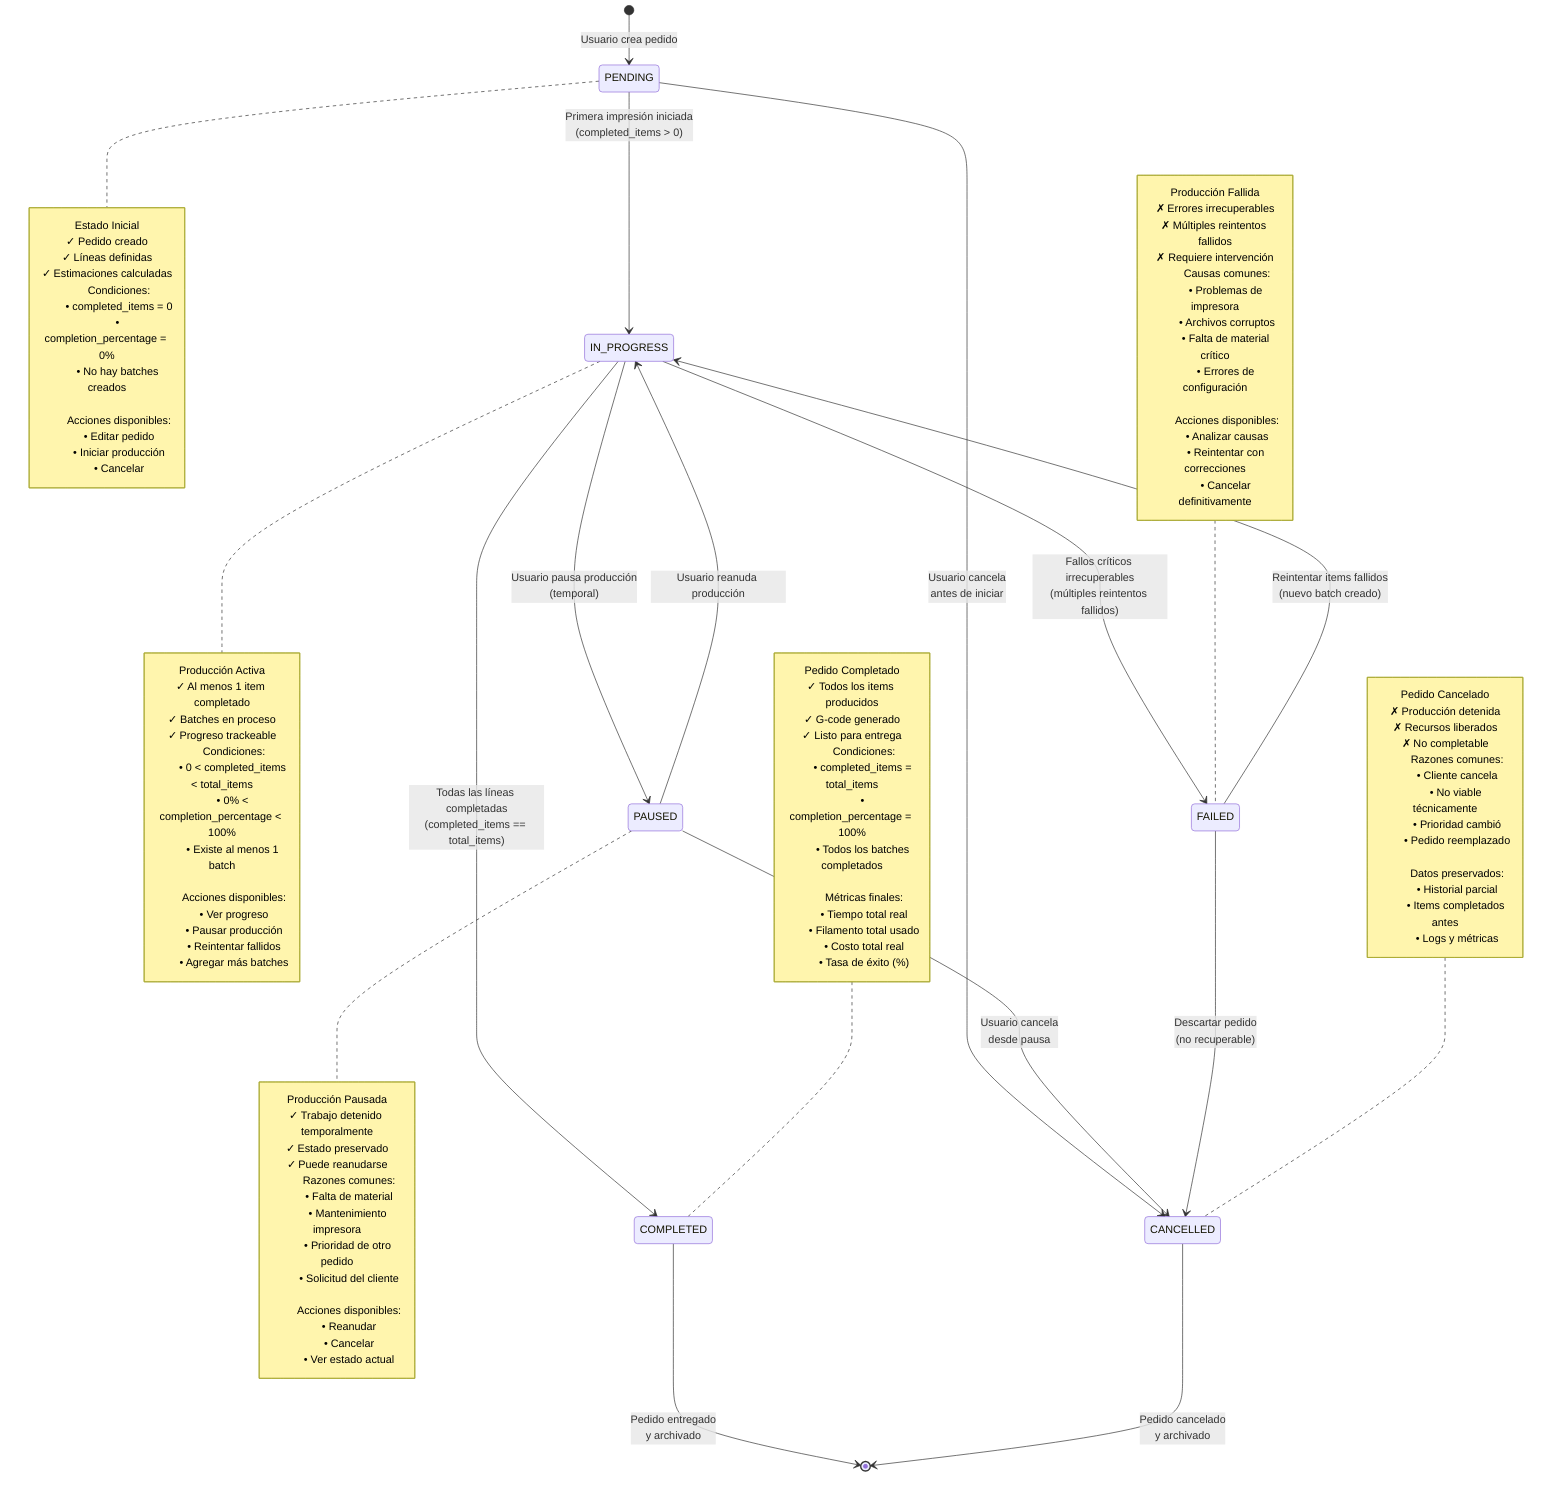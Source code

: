 stateDiagram-v2
    [*] --> PENDING: Usuario crea pedido
    
    PENDING --> IN_PROGRESS: Primera impresión iniciada<br/>(completed_items > 0)
    PENDING --> CANCELLED: Usuario cancela<br/>antes de iniciar
    
    IN_PROGRESS --> PAUSED: Usuario pausa producción<br/>(temporal)
    IN_PROGRESS --> COMPLETED: Todas las líneas completadas<br/>(completed_items == total_items)
    IN_PROGRESS --> FAILED: Fallos críticos irrecuperables<br/>(múltiples reintentos fallidos)
    
    PAUSED --> IN_PROGRESS: Usuario reanuda producción
    PAUSED --> CANCELLED: Usuario cancela<br/>desde pausa
    
    FAILED --> IN_PROGRESS: Reintentar items fallidos<br/>(nuevo batch creado)
    FAILED --> CANCELLED: Descartar pedido<br/>(no recuperable)
    
    COMPLETED --> [*]: Pedido entregado<br/>y archivado
    CANCELLED --> [*]: Pedido cancelado<br/>y archivado
    
    note right of PENDING
        Estado Inicial
        ✓ Pedido creado
        ✓ Líneas definidas
        ✓ Estimaciones calculadas
        
        Condiciones:
        • completed_items = 0
        • completion_percentage = 0%
        • No hay batches creados
        
        Acciones disponibles:
        • Editar pedido
        • Iniciar producción
        • Cancelar
    end note
    
    note right of IN_PROGRESS
        Producción Activa
        ✓ Al menos 1 item completado
        ✓ Batches en proceso
        ✓ Progreso trackeable
        
        Condiciones:
        • 0 < completed_items < total_items
        • 0% < completion_percentage < 100%
        • Existe al menos 1 batch
        
        Acciones disponibles:
        • Ver progreso
        • Pausar producción
        • Reintentar fallidos
        • Agregar más batches
    end note
    
    note right of PAUSED
        Producción Pausada
        ✓ Trabajo detenido temporalmente
        ✓ Estado preservado
        ✓ Puede reanudarse
        
        Razones comunes:
        • Falta de material
        • Mantenimiento impresora
        • Prioridad de otro pedido
        • Solicitud del cliente
        
        Acciones disponibles:
        • Reanudar
        • Cancelar
        • Ver estado actual
    end note
    
    note left of COMPLETED
        Pedido Completado
        ✓ Todos los items producidos
        ✓ G-code generado
        ✓ Listo para entrega
        
        Condiciones:
        • completed_items = total_items
        • completion_percentage = 100%
        • Todos los batches completados
        
        Métricas finales:
        • Tiempo total real
        • Filamento total usado
        • Costo total real
        • Tasa de éxito (%)
    end note
    
    note left of FAILED
        Producción Fallida
        ✗ Errores irrecuperables
        ✗ Múltiples reintentos fallidos
        ✗ Requiere intervención
        
        Causas comunes:
        • Problemas de impresora
        • Archivos corruptos
        • Falta de material crítico
        • Errores de configuración
        
        Acciones disponibles:
        • Analizar causas
        • Reintentar con correcciones
        • Cancelar definitivamente
    end note
    
    note left of CANCELLED
        Pedido Cancelado
        ✗ Producción detenida
        ✗ Recursos liberados
        ✗ No completable
        
        Razones comunes:
        • Cliente cancela
        • No viable técnicamente
        • Prioridad cambió
        • Pedido reemplazado
        
        Datos preservados:
        • Historial parcial
        • Items completados antes
        • Logs y métricas
    end note